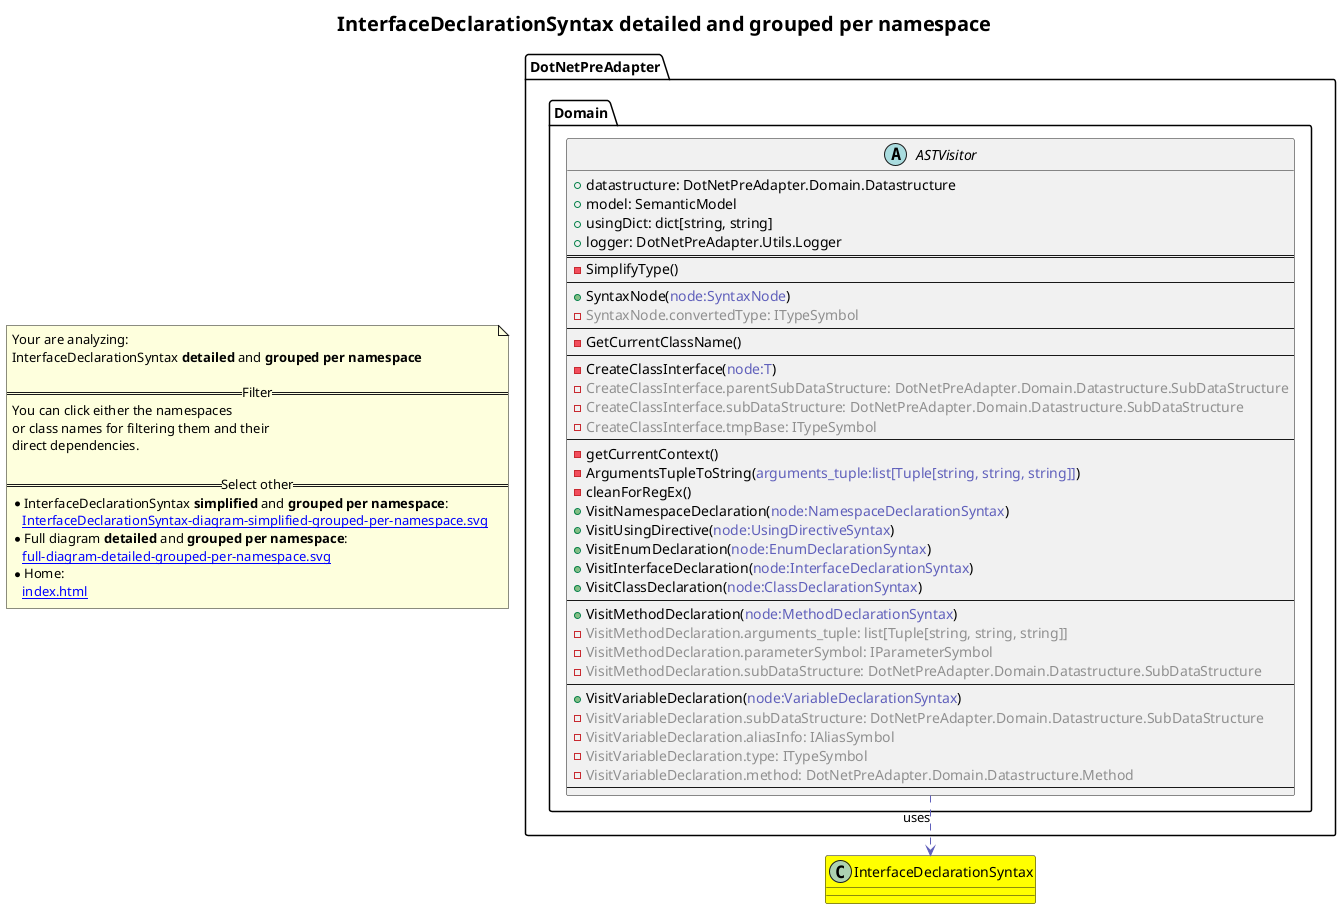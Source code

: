 @startuml
skinparam linetype ortho
title <size:20>InterfaceDeclarationSyntax **detailed** and **grouped per namespace**</size>
note "Your are analyzing:\nInterfaceDeclarationSyntax **detailed** and **grouped per namespace**\n\n==Filter==\nYou can click either the namespaces \nor class names for filtering them and their\ndirect dependencies.\n\n==Select other==\n* InterfaceDeclarationSyntax **simplified** and **grouped per namespace**:\n   [[InterfaceDeclarationSyntax-diagram-simplified-grouped-per-namespace.svg]]\n* Full diagram **detailed** and **grouped per namespace**:\n   [[full-diagram-detailed-grouped-per-namespace.svg]]\n* Home:\n   [[index.html]]" as FloatingNote
class InterfaceDeclarationSyntax [[InterfaceDeclarationSyntax-diagram-detailed-grouped-per-namespace.svg]] #yellow {
}
' Closing all previous_sub_namespace_list namespace None because file analysis is finished.
namespace DotNetPreAdapter [[DotNetPreAdapter-diagram-detailed-grouped-per-namespace.svg]] {
namespace DotNetPreAdapter.Domain [[DotNetPreAdapter.Domain-diagram-detailed-grouped-per-namespace.svg]] {
  abstract class DotNetPreAdapter.Domain.ASTVisitor [[DotNetPreAdapter.Domain.ASTVisitor-diagram-detailed-grouped-per-namespace.svg]]  {
    + datastructure: DotNetPreAdapter.Domain.Datastructure
    + model: SemanticModel
    + usingDict: dict[string, string]
    + logger: DotNetPreAdapter.Utils.Logger
==
    - SimplifyType(<font color="6060BB"></font>)
--
    + SyntaxNode(<font color="6060BB">node:SyntaxNode</font>)
    - <font color="909090">SyntaxNode.convertedType: ITypeSymbol</font>
--
    - GetCurrentClassName(<font color="6060BB"></font>)
--
    - CreateClassInterface(<font color="6060BB">node:T</font>)
    - <font color="909090">CreateClassInterface.parentSubDataStructure: DotNetPreAdapter.Domain.Datastructure.SubDataStructure</font>
    - <font color="909090">CreateClassInterface.subDataStructure: DotNetPreAdapter.Domain.Datastructure.SubDataStructure</font>
    - <font color="909090">CreateClassInterface.tmpBase: ITypeSymbol</font>
--
    - getCurrentContext(<font color="6060BB"></font>)
    - ArgumentsTupleToString(<font color="6060BB">arguments_tuple:list[Tuple[string, string, string]]</font>)
    - cleanForRegEx(<font color="6060BB"></font>)
    + VisitNamespaceDeclaration(<font color="6060BB">node:NamespaceDeclarationSyntax</font>)
    + VisitUsingDirective(<font color="6060BB">node:UsingDirectiveSyntax</font>)
    + VisitEnumDeclaration(<font color="6060BB">node:EnumDeclarationSyntax</font>)
    + VisitInterfaceDeclaration(<font color="6060BB">node:InterfaceDeclarationSyntax</font>)
    + VisitClassDeclaration(<font color="6060BB">node:ClassDeclarationSyntax</font>)
--
    + VisitMethodDeclaration(<font color="6060BB">node:MethodDeclarationSyntax</font>)
    - <font color="909090">VisitMethodDeclaration.arguments_tuple: list[Tuple[string, string, string]]</font>
    - <font color="909090">VisitMethodDeclaration.parameterSymbol: IParameterSymbol</font>
    - <font color="909090">VisitMethodDeclaration.subDataStructure: DotNetPreAdapter.Domain.Datastructure.SubDataStructure</font>
--
    + VisitVariableDeclaration(<font color="6060BB">node:VariableDeclarationSyntax</font>)
    - <font color="909090">VisitVariableDeclaration.subDataStructure: DotNetPreAdapter.Domain.Datastructure.SubDataStructure</font>
    - <font color="909090">VisitVariableDeclaration.aliasInfo: IAliasSymbol</font>
    - <font color="909090">VisitVariableDeclaration.type: ITypeSymbol</font>
    - <font color="909090">VisitVariableDeclaration.method: DotNetPreAdapter.Domain.Datastructure.Method</font>
--
  }
'Compared namespace DotNetPreAdapter.Domain [[DotNetPreAdapter.Domain-diagram-detailed-grouped-per-namespace.svg]] { with last element of   }
' Closing all previous_sub_namespace_list namespace None because file analysis is finished.
' Closing namespace Domain
}
' Closing namespace DotNetPreAdapter
}
 ' *************************************** 
 ' *************************************** 
 ' *************************************** 
' Class relations extracted from namespace:
' 
' Class relations extracted from namespace:
' DotNetPreAdapter.Domain
DotNetPreAdapter.Domain.ASTVisitor .[#6060BB].> InterfaceDeclarationSyntax  : uses 
@enduml